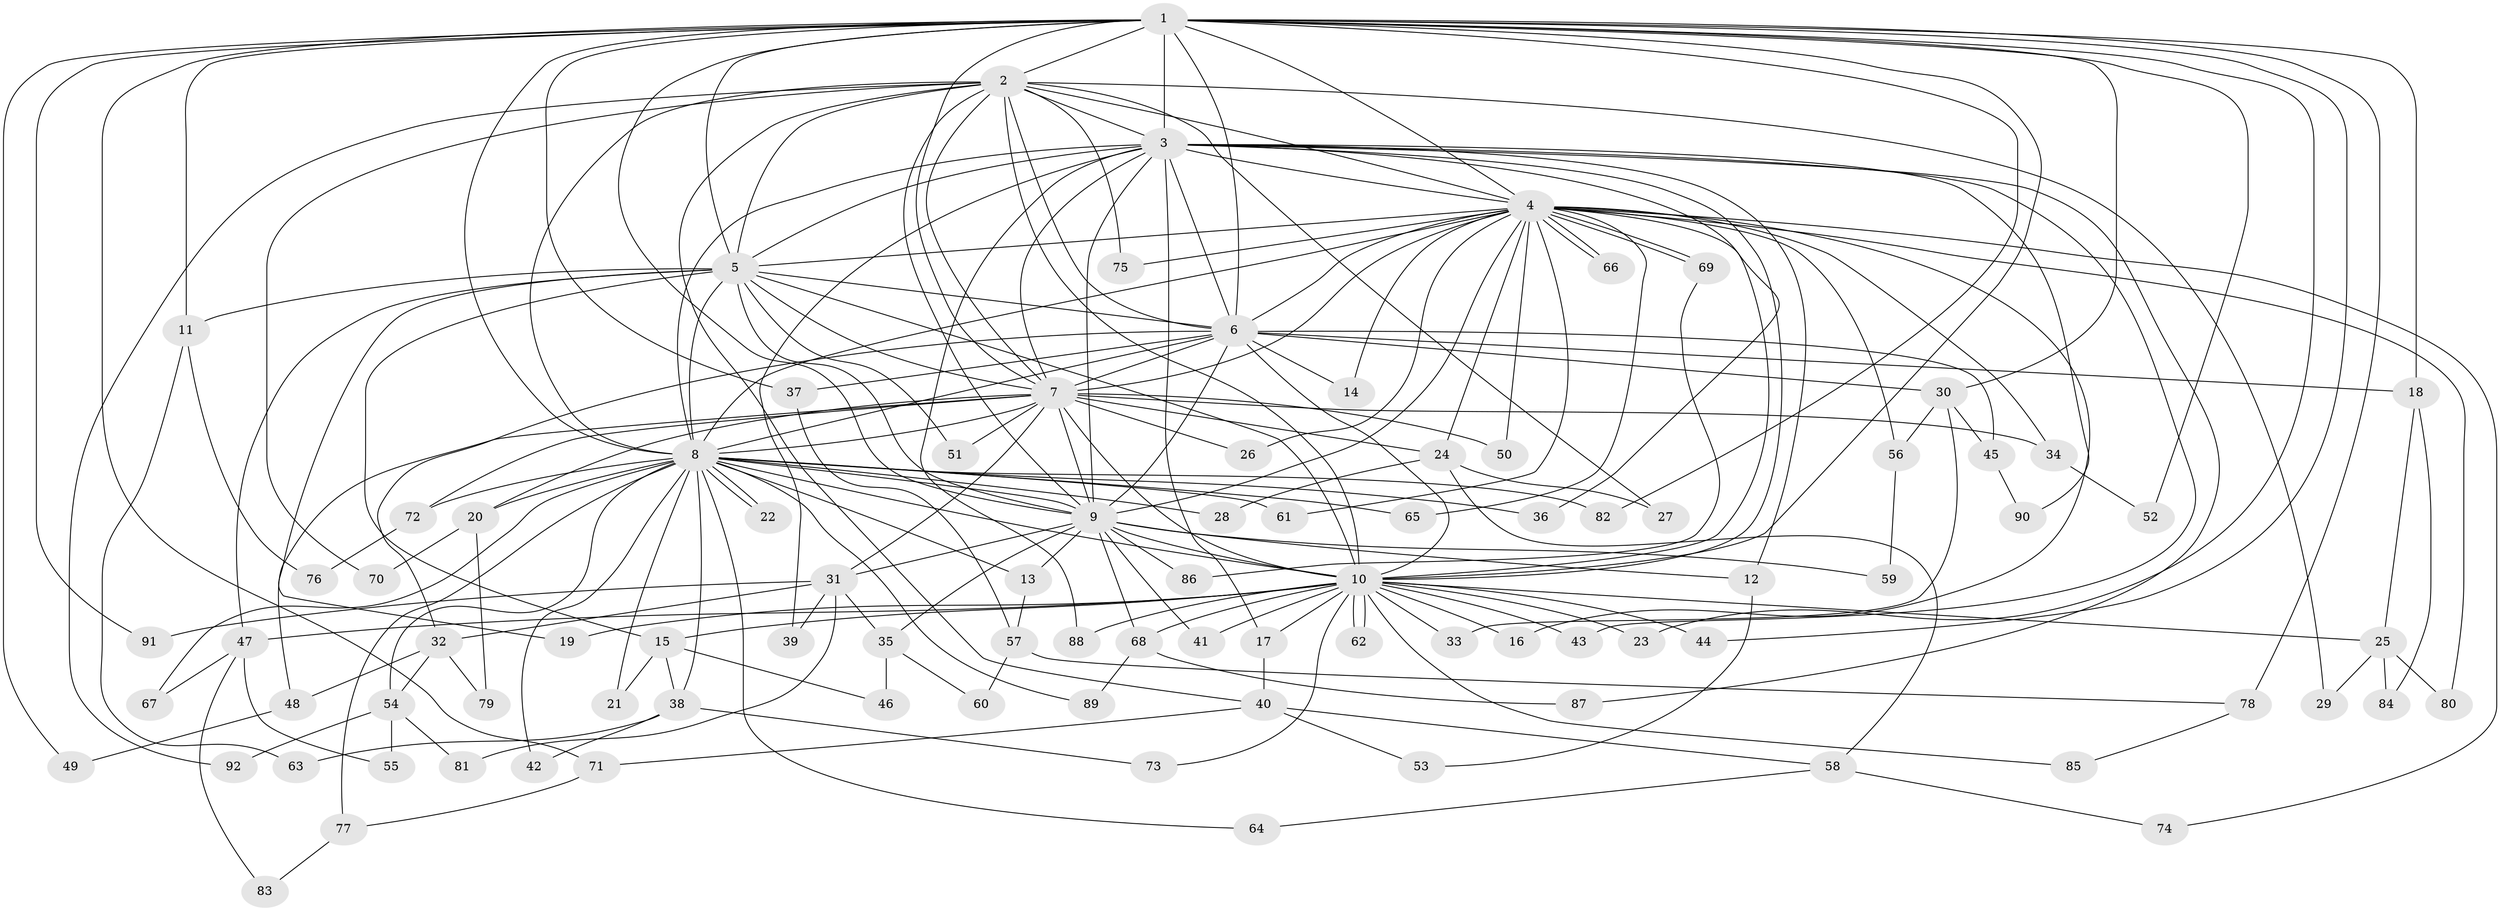 // Generated by graph-tools (version 1.1) at 2025/01/03/09/25 03:01:19]
// undirected, 92 vertices, 209 edges
graph export_dot {
graph [start="1"]
  node [color=gray90,style=filled];
  1;
  2;
  3;
  4;
  5;
  6;
  7;
  8;
  9;
  10;
  11;
  12;
  13;
  14;
  15;
  16;
  17;
  18;
  19;
  20;
  21;
  22;
  23;
  24;
  25;
  26;
  27;
  28;
  29;
  30;
  31;
  32;
  33;
  34;
  35;
  36;
  37;
  38;
  39;
  40;
  41;
  42;
  43;
  44;
  45;
  46;
  47;
  48;
  49;
  50;
  51;
  52;
  53;
  54;
  55;
  56;
  57;
  58;
  59;
  60;
  61;
  62;
  63;
  64;
  65;
  66;
  67;
  68;
  69;
  70;
  71;
  72;
  73;
  74;
  75;
  76;
  77;
  78;
  79;
  80;
  81;
  82;
  83;
  84;
  85;
  86;
  87;
  88;
  89;
  90;
  91;
  92;
  1 -- 2;
  1 -- 3;
  1 -- 4;
  1 -- 5;
  1 -- 6;
  1 -- 7;
  1 -- 8;
  1 -- 9;
  1 -- 10;
  1 -- 11;
  1 -- 18;
  1 -- 23;
  1 -- 30;
  1 -- 37;
  1 -- 44;
  1 -- 49;
  1 -- 52;
  1 -- 71;
  1 -- 78;
  1 -- 82;
  1 -- 91;
  2 -- 3;
  2 -- 4;
  2 -- 5;
  2 -- 6;
  2 -- 7;
  2 -- 8;
  2 -- 9;
  2 -- 10;
  2 -- 27;
  2 -- 29;
  2 -- 40;
  2 -- 70;
  2 -- 75;
  2 -- 92;
  3 -- 4;
  3 -- 5;
  3 -- 6;
  3 -- 7;
  3 -- 8;
  3 -- 9;
  3 -- 10;
  3 -- 12;
  3 -- 17;
  3 -- 36;
  3 -- 39;
  3 -- 43;
  3 -- 87;
  3 -- 88;
  3 -- 90;
  4 -- 5;
  4 -- 6;
  4 -- 7;
  4 -- 8;
  4 -- 9;
  4 -- 10;
  4 -- 14;
  4 -- 16;
  4 -- 24;
  4 -- 26;
  4 -- 34;
  4 -- 50;
  4 -- 56;
  4 -- 61;
  4 -- 65;
  4 -- 66;
  4 -- 66;
  4 -- 69;
  4 -- 69;
  4 -- 74;
  4 -- 75;
  4 -- 80;
  5 -- 6;
  5 -- 7;
  5 -- 8;
  5 -- 9;
  5 -- 10;
  5 -- 11;
  5 -- 15;
  5 -- 19;
  5 -- 47;
  5 -- 51;
  6 -- 7;
  6 -- 8;
  6 -- 9;
  6 -- 10;
  6 -- 14;
  6 -- 18;
  6 -- 30;
  6 -- 32;
  6 -- 37;
  6 -- 45;
  7 -- 8;
  7 -- 9;
  7 -- 10;
  7 -- 20;
  7 -- 24;
  7 -- 26;
  7 -- 31;
  7 -- 34;
  7 -- 48;
  7 -- 50;
  7 -- 51;
  7 -- 72;
  8 -- 9;
  8 -- 10;
  8 -- 13;
  8 -- 20;
  8 -- 21;
  8 -- 22;
  8 -- 22;
  8 -- 28;
  8 -- 36;
  8 -- 38;
  8 -- 42;
  8 -- 54;
  8 -- 61;
  8 -- 64;
  8 -- 65;
  8 -- 67;
  8 -- 72;
  8 -- 77;
  8 -- 82;
  8 -- 89;
  9 -- 10;
  9 -- 12;
  9 -- 13;
  9 -- 31;
  9 -- 35;
  9 -- 41;
  9 -- 59;
  9 -- 68;
  9 -- 86;
  10 -- 15;
  10 -- 16;
  10 -- 17;
  10 -- 19;
  10 -- 23;
  10 -- 25;
  10 -- 33;
  10 -- 41;
  10 -- 43;
  10 -- 44;
  10 -- 47;
  10 -- 62;
  10 -- 62;
  10 -- 68;
  10 -- 73;
  10 -- 85;
  10 -- 88;
  11 -- 63;
  11 -- 76;
  12 -- 53;
  13 -- 57;
  15 -- 21;
  15 -- 38;
  15 -- 46;
  17 -- 40;
  18 -- 25;
  18 -- 84;
  20 -- 70;
  20 -- 79;
  24 -- 27;
  24 -- 28;
  24 -- 58;
  25 -- 29;
  25 -- 80;
  25 -- 84;
  30 -- 33;
  30 -- 45;
  30 -- 56;
  31 -- 32;
  31 -- 35;
  31 -- 39;
  31 -- 81;
  31 -- 91;
  32 -- 48;
  32 -- 54;
  32 -- 79;
  34 -- 52;
  35 -- 46;
  35 -- 60;
  37 -- 57;
  38 -- 42;
  38 -- 63;
  38 -- 73;
  40 -- 53;
  40 -- 58;
  40 -- 71;
  45 -- 90;
  47 -- 55;
  47 -- 67;
  47 -- 83;
  48 -- 49;
  54 -- 55;
  54 -- 81;
  54 -- 92;
  56 -- 59;
  57 -- 60;
  57 -- 78;
  58 -- 64;
  58 -- 74;
  68 -- 87;
  68 -- 89;
  69 -- 86;
  71 -- 77;
  72 -- 76;
  77 -- 83;
  78 -- 85;
}

